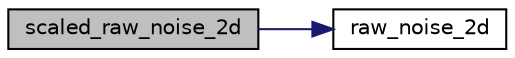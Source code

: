 digraph "scaled_raw_noise_2d"
{
  edge [fontname="Helvetica",fontsize="10",labelfontname="Helvetica",labelfontsize="10"];
  node [fontname="Helvetica",fontsize="10",shape=record];
  rankdir="LR";
  Node1 [label="scaled_raw_noise_2d",height=0.2,width=0.4,color="black", fillcolor="grey75", style="filled" fontcolor="black"];
  Node1 -> Node2 [color="midnightblue",fontsize="10",style="solid",fontname="Helvetica"];
  Node2 [label="raw_noise_2d",height=0.2,width=0.4,color="black", fillcolor="white", style="filled",URL="$_demo_2simplexnoise_8cpp.html#a7a1ff8967ec54b76ec9563d4ead852a8"];
}
